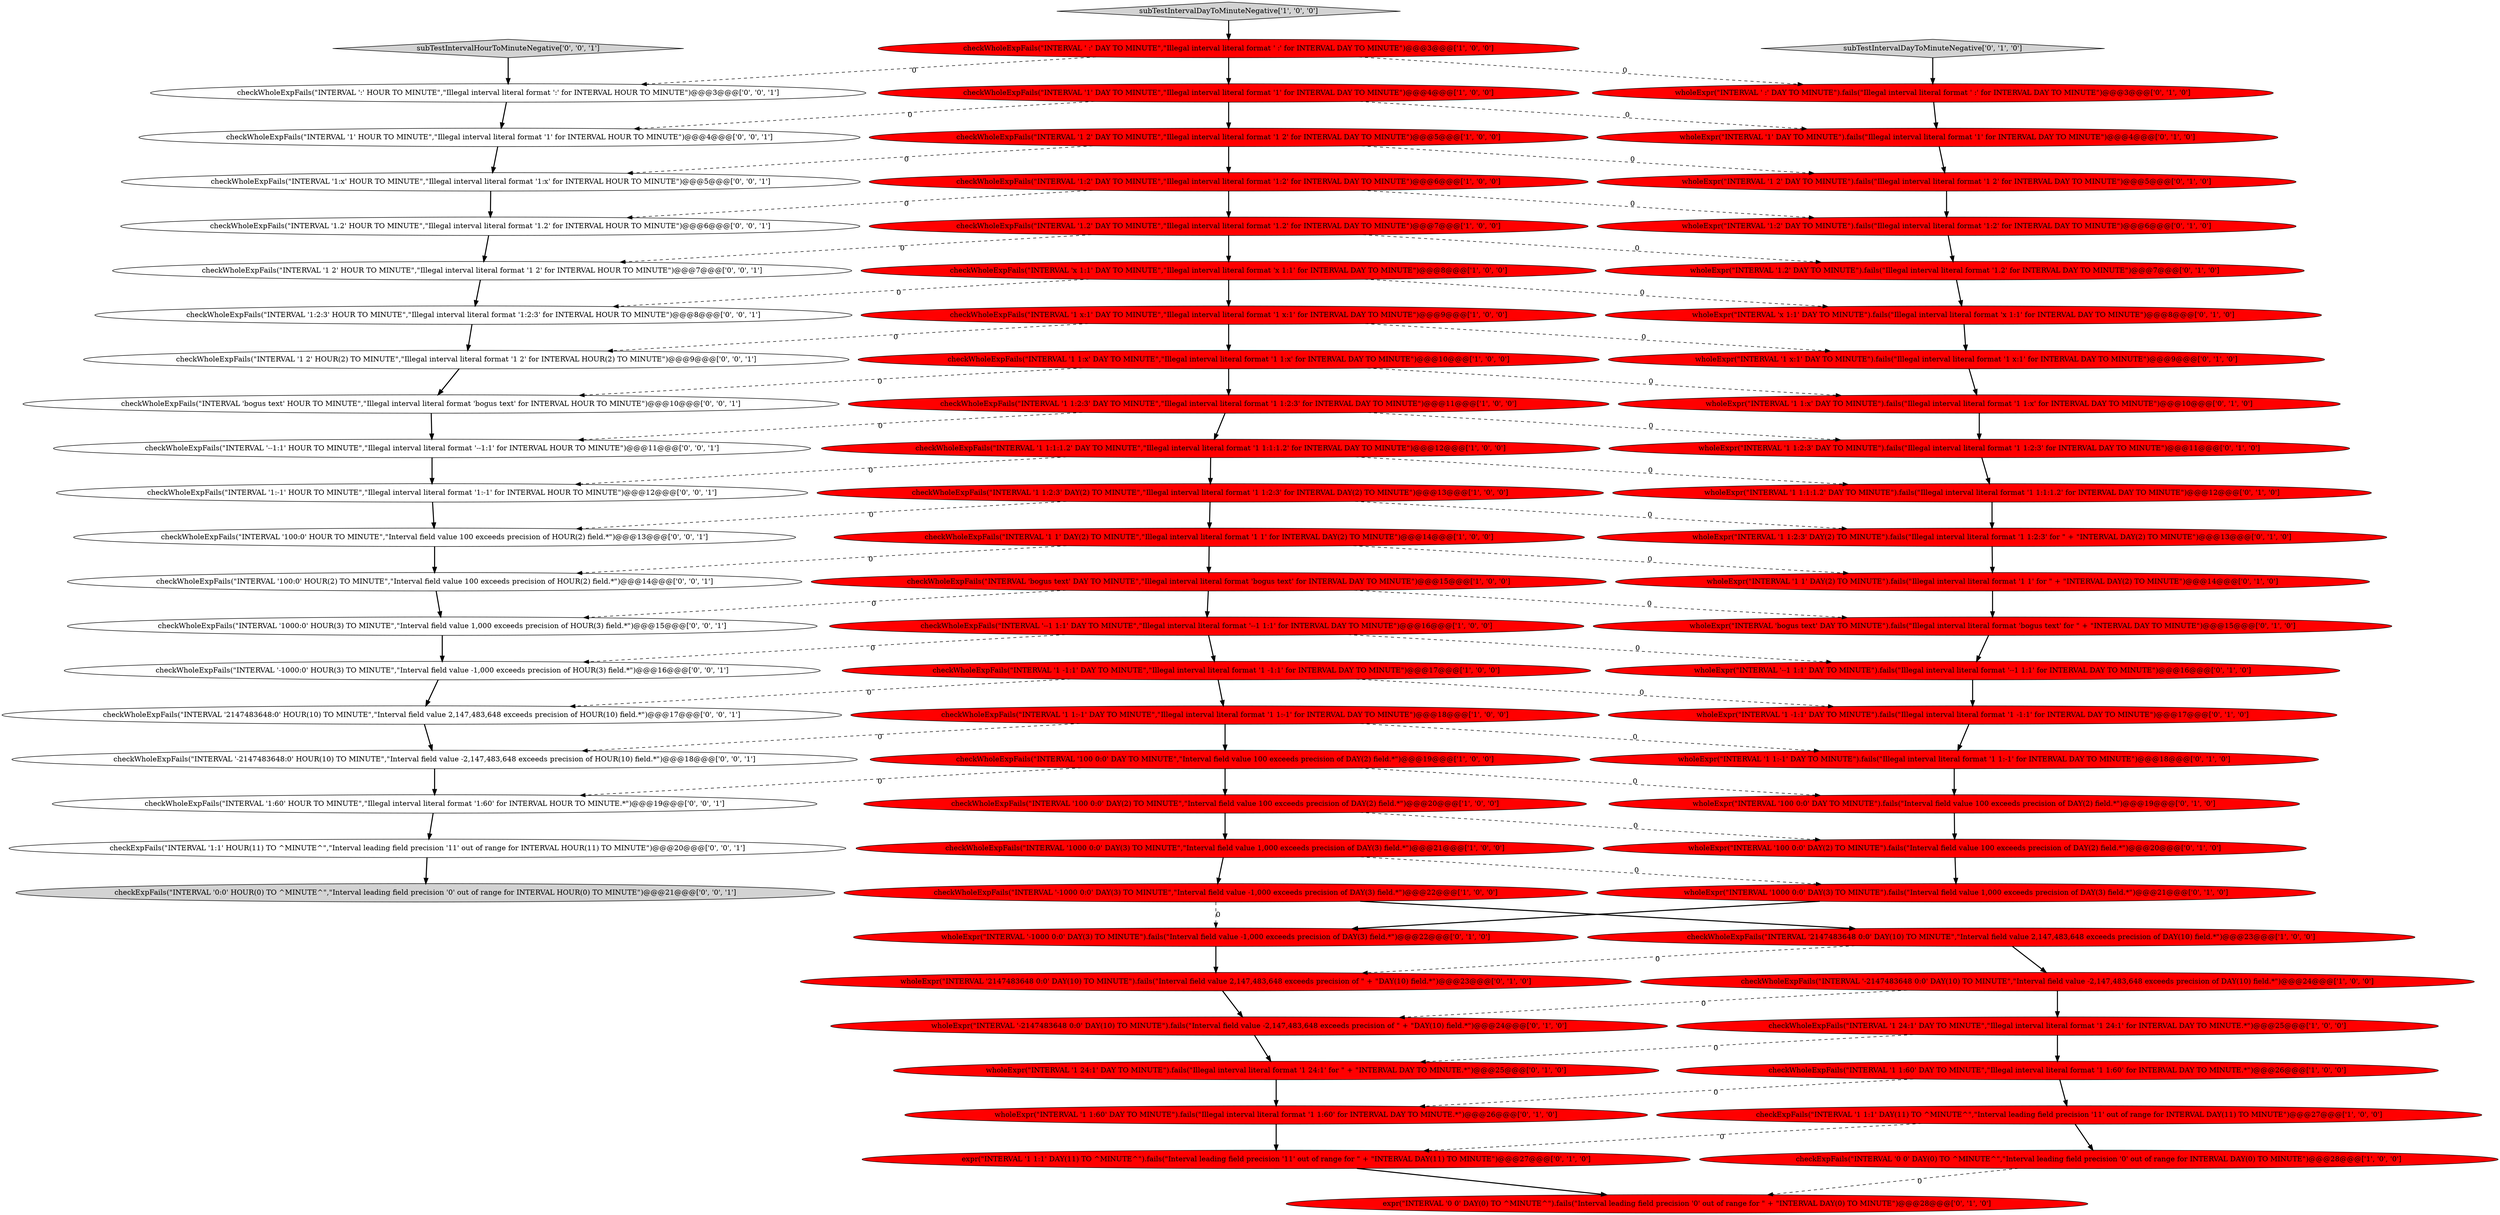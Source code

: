 digraph {
19 [style = filled, label = "checkWholeExpFails(\"INTERVAL 'x 1:1' DAY TO MINUTE\",\"Illegal interval literal format 'x 1:1' for INTERVAL DAY TO MINUTE\")@@@8@@@['1', '0', '0']", fillcolor = red, shape = ellipse image = "AAA1AAABBB1BBB"];
25 [style = filled, label = "checkWholeExpFails(\"INTERVAL '1 1:-1' DAY TO MINUTE\",\"Illegal interval literal format '1 1:-1' for INTERVAL DAY TO MINUTE\")@@@18@@@['1', '0', '0']", fillcolor = red, shape = ellipse image = "AAA1AAABBB1BBB"];
51 [style = filled, label = "wholeExpr(\"INTERVAL '2147483648 0:0' DAY(10) TO MINUTE\").fails(\"Interval field value 2,147,483,648 exceeds precision of \" + \"DAY\(10\) field.*\")@@@23@@@['0', '1', '0']", fillcolor = red, shape = ellipse image = "AAA1AAABBB2BBB"];
31 [style = filled, label = "wholeExpr(\"INTERVAL 'bogus text' DAY TO MINUTE\").fails(\"Illegal interval literal format 'bogus text' for \" + \"INTERVAL DAY TO MINUTE\")@@@15@@@['0', '1', '0']", fillcolor = red, shape = ellipse image = "AAA1AAABBB2BBB"];
3 [style = filled, label = "checkWholeExpFails(\"INTERVAL ' :' DAY TO MINUTE\",\"Illegal interval literal format ' :' for INTERVAL DAY TO MINUTE\")@@@3@@@['1', '0', '0']", fillcolor = red, shape = ellipse image = "AAA1AAABBB1BBB"];
53 [style = filled, label = "wholeExpr(\"INTERVAL '-1000 0:0' DAY(3) TO MINUTE\").fails(\"Interval field value -1,000 exceeds precision of DAY\(3\) field.*\")@@@22@@@['0', '1', '0']", fillcolor = red, shape = ellipse image = "AAA1AAABBB2BBB"];
54 [style = filled, label = "checkWholeExpFails(\"INTERVAL '--1:1' HOUR TO MINUTE\",\"Illegal interval literal format '--1:1' for INTERVAL HOUR TO MINUTE\")@@@11@@@['0', '0', '1']", fillcolor = white, shape = ellipse image = "AAA0AAABBB3BBB"];
13 [style = filled, label = "checkExpFails(\"INTERVAL '1 1:1' DAY(11) TO ^MINUTE^\",\"Interval leading field precision '11' out of range for INTERVAL DAY\(11\) TO MINUTE\")@@@27@@@['1', '0', '0']", fillcolor = red, shape = ellipse image = "AAA1AAABBB1BBB"];
60 [style = filled, label = "checkExpFails(\"INTERVAL '1:1' HOUR(11) TO ^MINUTE^\",\"Interval leading field precision '11' out of range for INTERVAL HOUR\(11\) TO MINUTE\")@@@20@@@['0', '0', '1']", fillcolor = white, shape = ellipse image = "AAA0AAABBB3BBB"];
39 [style = filled, label = "wholeExpr(\"INTERVAL '-2147483648 0:0' DAY(10) TO MINUTE\").fails(\"Interval field value -2,147,483,648 exceeds precision of \" + \"DAY\(10\) field.*\")@@@24@@@['0', '1', '0']", fillcolor = red, shape = ellipse image = "AAA1AAABBB2BBB"];
62 [style = filled, label = "checkWholeExpFails(\"INTERVAL '1:2:3' HOUR TO MINUTE\",\"Illegal interval literal format '1:2:3' for INTERVAL HOUR TO MINUTE\")@@@8@@@['0', '0', '1']", fillcolor = white, shape = ellipse image = "AAA0AAABBB3BBB"];
63 [style = filled, label = "checkWholeExpFails(\"INTERVAL '100:0' HOUR TO MINUTE\",\"Interval field value 100 exceeds precision of HOUR\(2\) field.*\")@@@13@@@['0', '0', '1']", fillcolor = white, shape = ellipse image = "AAA0AAABBB3BBB"];
27 [style = filled, label = "wholeExpr(\"INTERVAL '1' DAY TO MINUTE\").fails(\"Illegal interval literal format '1' for INTERVAL DAY TO MINUTE\")@@@4@@@['0', '1', '0']", fillcolor = red, shape = ellipse image = "AAA1AAABBB2BBB"];
14 [style = filled, label = "checkExpFails(\"INTERVAL '0 0' DAY(0) TO ^MINUTE^\",\"Interval leading field precision '0' out of range for INTERVAL DAY\(0\) TO MINUTE\")@@@28@@@['1', '0', '0']", fillcolor = red, shape = ellipse image = "AAA1AAABBB1BBB"];
55 [style = filled, label = "checkWholeExpFails(\"INTERVAL '1:60' HOUR TO MINUTE\",\"Illegal interval literal format '1:60' for INTERVAL HOUR TO MINUTE.*\")@@@19@@@['0', '0', '1']", fillcolor = white, shape = ellipse image = "AAA0AAABBB3BBB"];
28 [style = filled, label = "wholeExpr(\"INTERVAL '1 1:60' DAY TO MINUTE\").fails(\"Illegal interval literal format '1 1:60' for INTERVAL DAY TO MINUTE.*\")@@@26@@@['0', '1', '0']", fillcolor = red, shape = ellipse image = "AAA1AAABBB2BBB"];
41 [style = filled, label = "wholeExpr(\"INTERVAL '1 2' DAY TO MINUTE\").fails(\"Illegal interval literal format '1 2' for INTERVAL DAY TO MINUTE\")@@@5@@@['0', '1', '0']", fillcolor = red, shape = ellipse image = "AAA1AAABBB2BBB"];
2 [style = filled, label = "checkWholeExpFails(\"INTERVAL '1 1:2:3' DAY(2) TO MINUTE\",\"Illegal interval literal format '1 1:2:3' for INTERVAL DAY\(2\) TO MINUTE\")@@@13@@@['1', '0', '0']", fillcolor = red, shape = ellipse image = "AAA1AAABBB1BBB"];
0 [style = filled, label = "checkWholeExpFails(\"INTERVAL '1 2' DAY TO MINUTE\",\"Illegal interval literal format '1 2' for INTERVAL DAY TO MINUTE\")@@@5@@@['1', '0', '0']", fillcolor = red, shape = ellipse image = "AAA1AAABBB1BBB"];
4 [style = filled, label = "checkWholeExpFails(\"INTERVAL '1:2' DAY TO MINUTE\",\"Illegal interval literal format '1:2' for INTERVAL DAY TO MINUTE\")@@@6@@@['1', '0', '0']", fillcolor = red, shape = ellipse image = "AAA1AAABBB1BBB"];
61 [style = filled, label = "checkWholeExpFails(\"INTERVAL 'bogus text' HOUR TO MINUTE\",\"Illegal interval literal format 'bogus text' for INTERVAL HOUR TO MINUTE\")@@@10@@@['0', '0', '1']", fillcolor = white, shape = ellipse image = "AAA0AAABBB3BBB"];
10 [style = filled, label = "checkWholeExpFails(\"INTERVAL '100 0:0' DAY(2) TO MINUTE\",\"Interval field value 100 exceeds precision of DAY\(2\) field.*\")@@@20@@@['1', '0', '0']", fillcolor = red, shape = ellipse image = "AAA1AAABBB1BBB"];
52 [style = filled, label = "subTestIntervalDayToMinuteNegative['0', '1', '0']", fillcolor = lightgray, shape = diamond image = "AAA0AAABBB2BBB"];
57 [style = filled, label = "checkWholeExpFails(\"INTERVAL '1000:0' HOUR(3) TO MINUTE\",\"Interval field value 1,000 exceeds precision of HOUR\(3\) field.*\")@@@15@@@['0', '0', '1']", fillcolor = white, shape = ellipse image = "AAA0AAABBB3BBB"];
70 [style = filled, label = "checkWholeExpFails(\"INTERVAL '100:0' HOUR(2) TO MINUTE\",\"Interval field value 100 exceeds precision of HOUR\(2\) field.*\")@@@14@@@['0', '0', '1']", fillcolor = white, shape = ellipse image = "AAA0AAABBB3BBB"];
5 [style = filled, label = "checkWholeExpFails(\"INTERVAL '1' DAY TO MINUTE\",\"Illegal interval literal format '1' for INTERVAL DAY TO MINUTE\")@@@4@@@['1', '0', '0']", fillcolor = red, shape = ellipse image = "AAA1AAABBB1BBB"];
16 [style = filled, label = "checkWholeExpFails(\"INTERVAL '1 24:1' DAY TO MINUTE\",\"Illegal interval literal format '1 24:1' for INTERVAL DAY TO MINUTE.*\")@@@25@@@['1', '0', '0']", fillcolor = red, shape = ellipse image = "AAA1AAABBB1BBB"];
26 [style = filled, label = "checkWholeExpFails(\"INTERVAL '-1000 0:0' DAY(3) TO MINUTE\",\"Interval field value -1,000 exceeds precision of DAY\(3\) field.*\")@@@22@@@['1', '0', '0']", fillcolor = red, shape = ellipse image = "AAA1AAABBB1BBB"];
59 [style = filled, label = "checkWholeExpFails(\"INTERVAL '1:x' HOUR TO MINUTE\",\"Illegal interval literal format '1:x' for INTERVAL HOUR TO MINUTE\")@@@5@@@['0', '0', '1']", fillcolor = white, shape = ellipse image = "AAA0AAABBB3BBB"];
37 [style = filled, label = "wholeExpr(\"INTERVAL '1 1:2:3' DAY TO MINUTE\").fails(\"Illegal interval literal format '1 1:2:3' for INTERVAL DAY TO MINUTE\")@@@11@@@['0', '1', '0']", fillcolor = red, shape = ellipse image = "AAA1AAABBB2BBB"];
40 [style = filled, label = "wholeExpr(\"INTERVAL '100 0:0' DAY TO MINUTE\").fails(\"Interval field value 100 exceeds precision of DAY\(2\) field.*\")@@@19@@@['0', '1', '0']", fillcolor = red, shape = ellipse image = "AAA1AAABBB2BBB"];
6 [style = filled, label = "checkWholeExpFails(\"INTERVAL '1 1:1:1.2' DAY TO MINUTE\",\"Illegal interval literal format '1 1:1:1.2' for INTERVAL DAY TO MINUTE\")@@@12@@@['1', '0', '0']", fillcolor = red, shape = ellipse image = "AAA1AAABBB1BBB"];
23 [style = filled, label = "checkWholeExpFails(\"INTERVAL 'bogus text' DAY TO MINUTE\",\"Illegal interval literal format 'bogus text' for INTERVAL DAY TO MINUTE\")@@@15@@@['1', '0', '0']", fillcolor = red, shape = ellipse image = "AAA1AAABBB1BBB"];
64 [style = filled, label = "checkWholeExpFails(\"INTERVAL '1' HOUR TO MINUTE\",\"Illegal interval literal format '1' for INTERVAL HOUR TO MINUTE\")@@@4@@@['0', '0', '1']", fillcolor = white, shape = ellipse image = "AAA0AAABBB3BBB"];
15 [style = filled, label = "checkWholeExpFails(\"INTERVAL '1.2' DAY TO MINUTE\",\"Illegal interval literal format '1.2' for INTERVAL DAY TO MINUTE\")@@@7@@@['1', '0', '0']", fillcolor = red, shape = ellipse image = "AAA1AAABBB1BBB"];
20 [style = filled, label = "checkWholeExpFails(\"INTERVAL '-2147483648 0:0' DAY(10) TO MINUTE\",\"Interval field value -2,147,483,648 exceeds precision of DAY\(10\) field.*\")@@@24@@@['1', '0', '0']", fillcolor = red, shape = ellipse image = "AAA1AAABBB1BBB"];
29 [style = filled, label = "wholeExpr(\"INTERVAL ' :' DAY TO MINUTE\").fails(\"Illegal interval literal format ' :' for INTERVAL DAY TO MINUTE\")@@@3@@@['0', '1', '0']", fillcolor = red, shape = ellipse image = "AAA1AAABBB2BBB"];
1 [style = filled, label = "checkWholeExpFails(\"INTERVAL '100 0:0' DAY TO MINUTE\",\"Interval field value 100 exceeds precision of DAY\(2\) field.*\")@@@19@@@['1', '0', '0']", fillcolor = red, shape = ellipse image = "AAA1AAABBB1BBB"];
42 [style = filled, label = "wholeExpr(\"INTERVAL '1:2' DAY TO MINUTE\").fails(\"Illegal interval literal format '1:2' for INTERVAL DAY TO MINUTE\")@@@6@@@['0', '1', '0']", fillcolor = red, shape = ellipse image = "AAA1AAABBB2BBB"];
36 [style = filled, label = "wholeExpr(\"INTERVAL '1 1:x' DAY TO MINUTE\").fails(\"Illegal interval literal format '1 1:x' for INTERVAL DAY TO MINUTE\")@@@10@@@['0', '1', '0']", fillcolor = red, shape = ellipse image = "AAA1AAABBB2BBB"];
7 [style = filled, label = "checkWholeExpFails(\"INTERVAL '--1 1:1' DAY TO MINUTE\",\"Illegal interval literal format '--1 1:1' for INTERVAL DAY TO MINUTE\")@@@16@@@['1', '0', '0']", fillcolor = red, shape = ellipse image = "AAA1AAABBB1BBB"];
38 [style = filled, label = "wholeExpr(\"INTERVAL '1 1' DAY(2) TO MINUTE\").fails(\"Illegal interval literal format '1 1' for \" + \"INTERVAL DAY\(2\) TO MINUTE\")@@@14@@@['0', '1', '0']", fillcolor = red, shape = ellipse image = "AAA1AAABBB2BBB"];
9 [style = filled, label = "checkWholeExpFails(\"INTERVAL '1 1' DAY(2) TO MINUTE\",\"Illegal interval literal format '1 1' for INTERVAL DAY\(2\) TO MINUTE\")@@@14@@@['1', '0', '0']", fillcolor = red, shape = ellipse image = "AAA1AAABBB1BBB"];
18 [style = filled, label = "checkWholeExpFails(\"INTERVAL '1 1:60' DAY TO MINUTE\",\"Illegal interval literal format '1 1:60' for INTERVAL DAY TO MINUTE.*\")@@@26@@@['1', '0', '0']", fillcolor = red, shape = ellipse image = "AAA1AAABBB1BBB"];
44 [style = filled, label = "wholeExpr(\"INTERVAL '1 1:2:3' DAY(2) TO MINUTE\").fails(\"Illegal interval literal format '1 1:2:3' for \" + \"INTERVAL DAY\(2\) TO MINUTE\")@@@13@@@['0', '1', '0']", fillcolor = red, shape = ellipse image = "AAA1AAABBB2BBB"];
24 [style = filled, label = "checkWholeExpFails(\"INTERVAL '1 x:1' DAY TO MINUTE\",\"Illegal interval literal format '1 x:1' for INTERVAL DAY TO MINUTE\")@@@9@@@['1', '0', '0']", fillcolor = red, shape = ellipse image = "AAA1AAABBB1BBB"];
56 [style = filled, label = "checkWholeExpFails(\"INTERVAL '2147483648:0' HOUR(10) TO MINUTE\",\"Interval field value 2,147,483,648 exceeds precision of HOUR\(10\) field.*\")@@@17@@@['0', '0', '1']", fillcolor = white, shape = ellipse image = "AAA0AAABBB3BBB"];
34 [style = filled, label = "expr(\"INTERVAL '1 1:1' DAY(11) TO ^MINUTE^\").fails(\"Interval leading field precision '11' out of range for \" + \"INTERVAL DAY\(11\) TO MINUTE\")@@@27@@@['0', '1', '0']", fillcolor = red, shape = ellipse image = "AAA1AAABBB2BBB"];
17 [style = filled, label = "checkWholeExpFails(\"INTERVAL '2147483648 0:0' DAY(10) TO MINUTE\",\"Interval field value 2,147,483,648 exceeds precision of DAY\(10\) field.*\")@@@23@@@['1', '0', '0']", fillcolor = red, shape = ellipse image = "AAA1AAABBB1BBB"];
30 [style = filled, label = "wholeExpr(\"INTERVAL '1 x:1' DAY TO MINUTE\").fails(\"Illegal interval literal format '1 x:1' for INTERVAL DAY TO MINUTE\")@@@9@@@['0', '1', '0']", fillcolor = red, shape = ellipse image = "AAA1AAABBB2BBB"];
43 [style = filled, label = "wholeExpr(\"INTERVAL '1000 0:0' DAY(3) TO MINUTE\").fails(\"Interval field value 1,000 exceeds precision of DAY\(3\) field.*\")@@@21@@@['0', '1', '0']", fillcolor = red, shape = ellipse image = "AAA1AAABBB2BBB"];
47 [style = filled, label = "wholeExpr(\"INTERVAL '--1 1:1' DAY TO MINUTE\").fails(\"Illegal interval literal format '--1 1:1' for INTERVAL DAY TO MINUTE\")@@@16@@@['0', '1', '0']", fillcolor = red, shape = ellipse image = "AAA1AAABBB2BBB"];
65 [style = filled, label = "checkWholeExpFails(\"INTERVAL '1.2' HOUR TO MINUTE\",\"Illegal interval literal format '1.2' for INTERVAL HOUR TO MINUTE\")@@@6@@@['0', '0', '1']", fillcolor = white, shape = ellipse image = "AAA0AAABBB3BBB"];
67 [style = filled, label = "checkWholeExpFails(\"INTERVAL '-2147483648:0' HOUR(10) TO MINUTE\",\"Interval field value -2,147,483,648 exceeds precision of HOUR\(10\) field.*\")@@@18@@@['0', '0', '1']", fillcolor = white, shape = ellipse image = "AAA0AAABBB3BBB"];
69 [style = filled, label = "checkWholeExpFails(\"INTERVAL '1 2' HOUR TO MINUTE\",\"Illegal interval literal format '1 2' for INTERVAL HOUR TO MINUTE\")@@@7@@@['0', '0', '1']", fillcolor = white, shape = ellipse image = "AAA0AAABBB3BBB"];
58 [style = filled, label = "subTestIntervalHourToMinuteNegative['0', '0', '1']", fillcolor = lightgray, shape = diamond image = "AAA0AAABBB3BBB"];
49 [style = filled, label = "expr(\"INTERVAL '0 0' DAY(0) TO ^MINUTE^\").fails(\"Interval leading field precision '0' out of range for \" + \"INTERVAL DAY\(0\) TO MINUTE\")@@@28@@@['0', '1', '0']", fillcolor = red, shape = ellipse image = "AAA1AAABBB2BBB"];
45 [style = filled, label = "wholeExpr(\"INTERVAL '1.2' DAY TO MINUTE\").fails(\"Illegal interval literal format '1.2' for INTERVAL DAY TO MINUTE\")@@@7@@@['0', '1', '0']", fillcolor = red, shape = ellipse image = "AAA1AAABBB2BBB"];
46 [style = filled, label = "wholeExpr(\"INTERVAL '1 1:-1' DAY TO MINUTE\").fails(\"Illegal interval literal format '1 1:-1' for INTERVAL DAY TO MINUTE\")@@@18@@@['0', '1', '0']", fillcolor = red, shape = ellipse image = "AAA1AAABBB2BBB"];
21 [style = filled, label = "checkWholeExpFails(\"INTERVAL '1 1:2:3' DAY TO MINUTE\",\"Illegal interval literal format '1 1:2:3' for INTERVAL DAY TO MINUTE\")@@@11@@@['1', '0', '0']", fillcolor = red, shape = ellipse image = "AAA1AAABBB1BBB"];
68 [style = filled, label = "checkWholeExpFails(\"INTERVAL '1:-1' HOUR TO MINUTE\",\"Illegal interval literal format '1:-1' for INTERVAL HOUR TO MINUTE\")@@@12@@@['0', '0', '1']", fillcolor = white, shape = ellipse image = "AAA0AAABBB3BBB"];
72 [style = filled, label = "checkWholeExpFails(\"INTERVAL '-1000:0' HOUR(3) TO MINUTE\",\"Interval field value -1,000 exceeds precision of HOUR\(3\) field.*\")@@@16@@@['0', '0', '1']", fillcolor = white, shape = ellipse image = "AAA0AAABBB3BBB"];
32 [style = filled, label = "wholeExpr(\"INTERVAL '1 24:1' DAY TO MINUTE\").fails(\"Illegal interval literal format '1 24:1' for \" + \"INTERVAL DAY TO MINUTE.*\")@@@25@@@['0', '1', '0']", fillcolor = red, shape = ellipse image = "AAA1AAABBB2BBB"];
73 [style = filled, label = "checkExpFails(\"INTERVAL '0:0' HOUR(0) TO ^MINUTE^\",\"Interval leading field precision '0' out of range for INTERVAL HOUR\(0\) TO MINUTE\")@@@21@@@['0', '0', '1']", fillcolor = lightgray, shape = ellipse image = "AAA0AAABBB3BBB"];
8 [style = filled, label = "checkWholeExpFails(\"INTERVAL '1 -1:1' DAY TO MINUTE\",\"Illegal interval literal format '1 -1:1' for INTERVAL DAY TO MINUTE\")@@@17@@@['1', '0', '0']", fillcolor = red, shape = ellipse image = "AAA1AAABBB1BBB"];
48 [style = filled, label = "wholeExpr(\"INTERVAL '1 -1:1' DAY TO MINUTE\").fails(\"Illegal interval literal format '1 -1:1' for INTERVAL DAY TO MINUTE\")@@@17@@@['0', '1', '0']", fillcolor = red, shape = ellipse image = "AAA1AAABBB2BBB"];
11 [style = filled, label = "checkWholeExpFails(\"INTERVAL '1 1:x' DAY TO MINUTE\",\"Illegal interval literal format '1 1:x' for INTERVAL DAY TO MINUTE\")@@@10@@@['1', '0', '0']", fillcolor = red, shape = ellipse image = "AAA1AAABBB1BBB"];
50 [style = filled, label = "wholeExpr(\"INTERVAL 'x 1:1' DAY TO MINUTE\").fails(\"Illegal interval literal format 'x 1:1' for INTERVAL DAY TO MINUTE\")@@@8@@@['0', '1', '0']", fillcolor = red, shape = ellipse image = "AAA1AAABBB2BBB"];
71 [style = filled, label = "checkWholeExpFails(\"INTERVAL ':' HOUR TO MINUTE\",\"Illegal interval literal format ':' for INTERVAL HOUR TO MINUTE\")@@@3@@@['0', '0', '1']", fillcolor = white, shape = ellipse image = "AAA0AAABBB3BBB"];
33 [style = filled, label = "wholeExpr(\"INTERVAL '1 1:1:1.2' DAY TO MINUTE\").fails(\"Illegal interval literal format '1 1:1:1.2' for INTERVAL DAY TO MINUTE\")@@@12@@@['0', '1', '0']", fillcolor = red, shape = ellipse image = "AAA1AAABBB2BBB"];
35 [style = filled, label = "wholeExpr(\"INTERVAL '100 0:0' DAY(2) TO MINUTE\").fails(\"Interval field value 100 exceeds precision of DAY\(2\) field.*\")@@@20@@@['0', '1', '0']", fillcolor = red, shape = ellipse image = "AAA1AAABBB2BBB"];
66 [style = filled, label = "checkWholeExpFails(\"INTERVAL '1 2' HOUR(2) TO MINUTE\",\"Illegal interval literal format '1 2' for INTERVAL HOUR\(2\) TO MINUTE\")@@@9@@@['0', '0', '1']", fillcolor = white, shape = ellipse image = "AAA0AAABBB3BBB"];
12 [style = filled, label = "checkWholeExpFails(\"INTERVAL '1000 0:0' DAY(3) TO MINUTE\",\"Interval field value 1,000 exceeds precision of DAY\(3\) field.*\")@@@21@@@['1', '0', '0']", fillcolor = red, shape = ellipse image = "AAA1AAABBB1BBB"];
22 [style = filled, label = "subTestIntervalDayToMinuteNegative['1', '0', '0']", fillcolor = lightgray, shape = diamond image = "AAA0AAABBB1BBB"];
1->55 [style = dashed, label="0"];
25->1 [style = bold, label=""];
16->32 [style = dashed, label="0"];
42->45 [style = bold, label=""];
54->68 [style = bold, label=""];
4->15 [style = bold, label=""];
15->69 [style = dashed, label="0"];
56->67 [style = bold, label=""];
30->36 [style = bold, label=""];
21->37 [style = dashed, label="0"];
24->30 [style = dashed, label="0"];
38->31 [style = bold, label=""];
35->43 [style = bold, label=""];
7->8 [style = bold, label=""];
0->59 [style = dashed, label="0"];
19->24 [style = bold, label=""];
1->40 [style = dashed, label="0"];
15->45 [style = dashed, label="0"];
12->43 [style = dashed, label="0"];
3->5 [style = bold, label=""];
20->16 [style = bold, label=""];
5->0 [style = bold, label=""];
10->12 [style = bold, label=""];
24->11 [style = bold, label=""];
71->64 [style = bold, label=""];
25->67 [style = dashed, label="0"];
43->53 [style = bold, label=""];
51->39 [style = bold, label=""];
65->69 [style = bold, label=""];
70->57 [style = bold, label=""];
20->39 [style = dashed, label="0"];
37->33 [style = bold, label=""];
33->44 [style = bold, label=""];
19->62 [style = dashed, label="0"];
13->14 [style = bold, label=""];
23->57 [style = dashed, label="0"];
8->48 [style = dashed, label="0"];
17->20 [style = bold, label=""];
55->60 [style = bold, label=""];
6->68 [style = dashed, label="0"];
26->17 [style = bold, label=""];
47->48 [style = bold, label=""];
50->30 [style = bold, label=""];
23->31 [style = dashed, label="0"];
4->65 [style = dashed, label="0"];
2->9 [style = bold, label=""];
11->36 [style = dashed, label="0"];
6->33 [style = dashed, label="0"];
44->38 [style = bold, label=""];
69->62 [style = bold, label=""];
6->2 [style = bold, label=""];
29->27 [style = bold, label=""];
5->27 [style = dashed, label="0"];
0->41 [style = dashed, label="0"];
66->61 [style = bold, label=""];
23->7 [style = bold, label=""];
36->37 [style = bold, label=""];
31->47 [style = bold, label=""];
46->40 [style = bold, label=""];
9->70 [style = dashed, label="0"];
10->35 [style = dashed, label="0"];
21->54 [style = dashed, label="0"];
16->18 [style = bold, label=""];
40->35 [style = bold, label=""];
34->49 [style = bold, label=""];
3->71 [style = dashed, label="0"];
11->21 [style = bold, label=""];
68->63 [style = bold, label=""];
59->65 [style = bold, label=""];
63->70 [style = bold, label=""];
64->59 [style = bold, label=""];
62->66 [style = bold, label=""];
15->19 [style = bold, label=""];
26->53 [style = dashed, label="0"];
5->64 [style = dashed, label="0"];
48->46 [style = bold, label=""];
17->51 [style = dashed, label="0"];
72->56 [style = bold, label=""];
39->32 [style = bold, label=""];
25->46 [style = dashed, label="0"];
18->28 [style = dashed, label="0"];
19->50 [style = dashed, label="0"];
61->54 [style = bold, label=""];
13->34 [style = dashed, label="0"];
9->38 [style = dashed, label="0"];
2->63 [style = dashed, label="0"];
58->71 [style = bold, label=""];
7->47 [style = dashed, label="0"];
3->29 [style = dashed, label="0"];
53->51 [style = bold, label=""];
28->34 [style = bold, label=""];
21->6 [style = bold, label=""];
7->72 [style = dashed, label="0"];
24->66 [style = dashed, label="0"];
12->26 [style = bold, label=""];
57->72 [style = bold, label=""];
9->23 [style = bold, label=""];
22->3 [style = bold, label=""];
8->56 [style = dashed, label="0"];
67->55 [style = bold, label=""];
0->4 [style = bold, label=""];
45->50 [style = bold, label=""];
60->73 [style = bold, label=""];
27->41 [style = bold, label=""];
11->61 [style = dashed, label="0"];
18->13 [style = bold, label=""];
4->42 [style = dashed, label="0"];
52->29 [style = bold, label=""];
14->49 [style = dashed, label="0"];
1->10 [style = bold, label=""];
32->28 [style = bold, label=""];
8->25 [style = bold, label=""];
2->44 [style = dashed, label="0"];
41->42 [style = bold, label=""];
}
